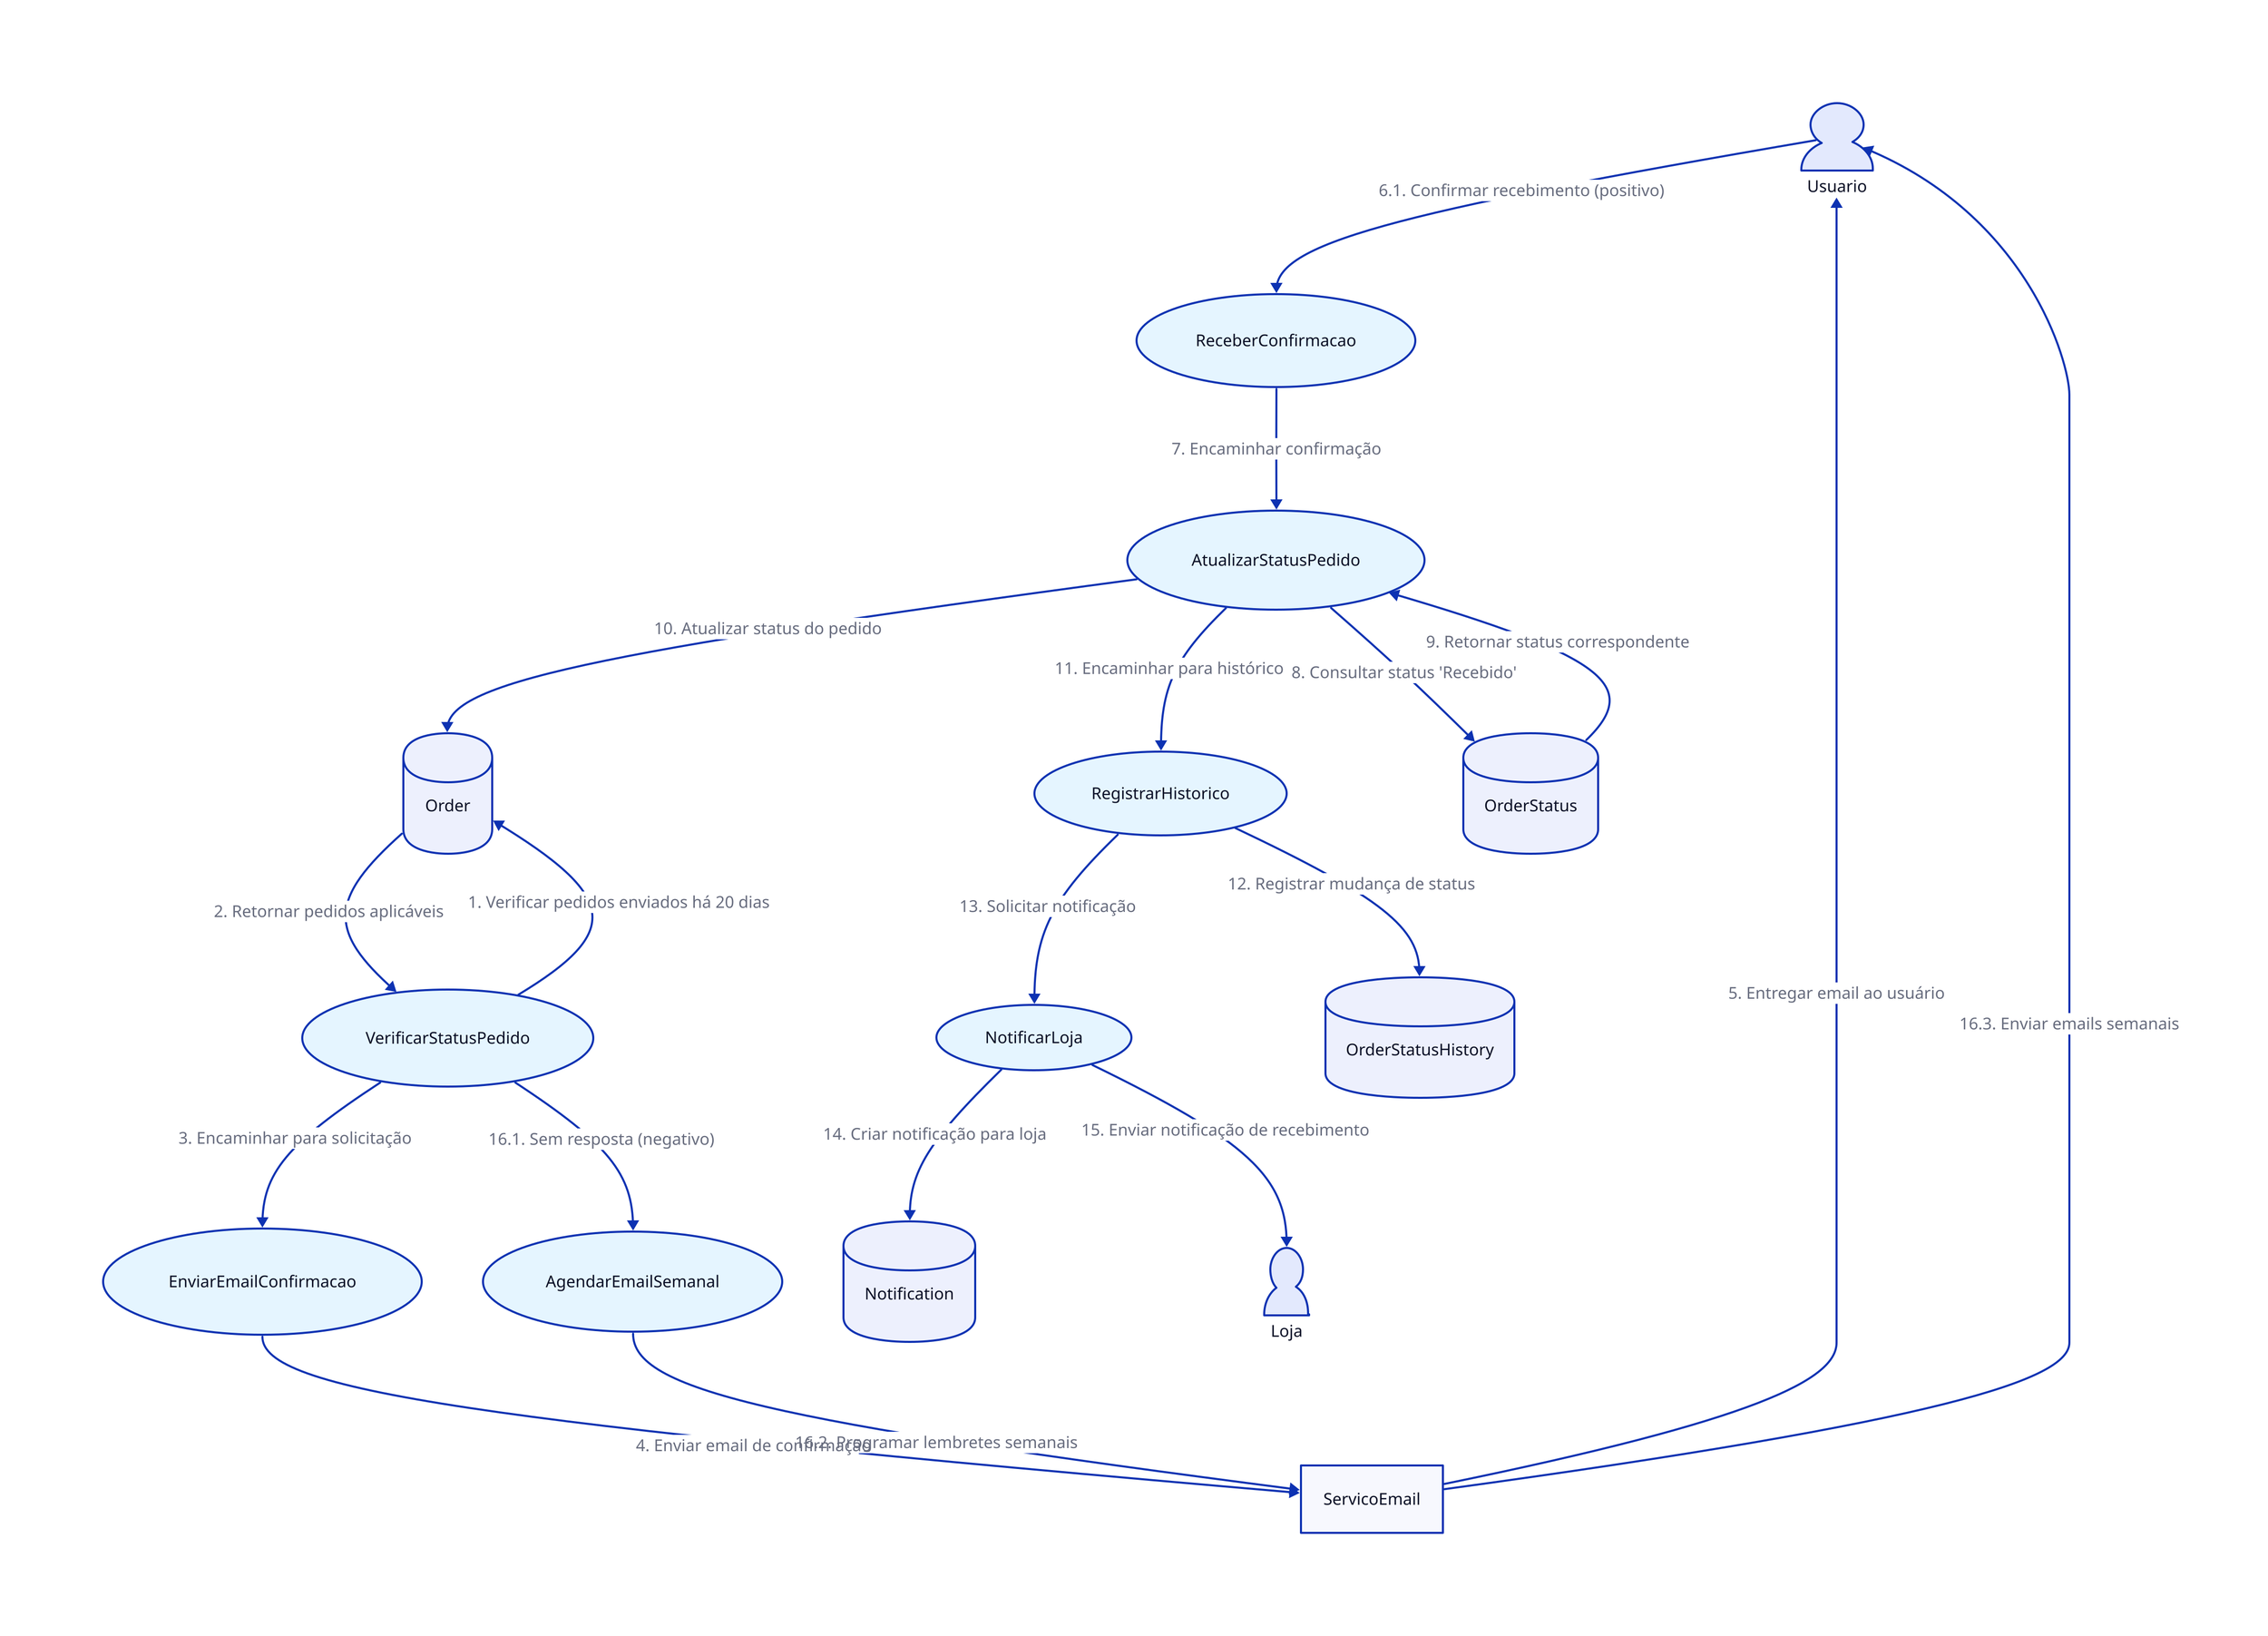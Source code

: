 Usuario: {
  shape: person
}

ServicoEmail: {
  shape: rectangle
}

VerificarStatusPedido: {
  shape: oval
  style.fill: "#E5F5FF"
}

EnviarEmailConfirmacao: {
  shape: oval
  style.fill: "#E5F5FF"
}

AgendarEmailSemanal: {
  shape: oval
  style.fill: "#E5F5FF"
}

ReceberConfirmacao: {
  shape: oval
  style.fill: "#E5F5FF"
}

AtualizarStatusPedido: {
  shape: oval
  style.fill: "#E5F5FF"
}

RegistrarHistorico: {
  shape: oval
  style.fill: "#E5F5FF"
}

NotificarLoja: {
  shape: oval
  style.fill: "#E5F5FF"
}

Order: {
  shape: cylinder
}

OrderStatus: {
  shape: cylinder
}

OrderStatusHistory: {
  shape: cylinder
}

Notification: {
  shape: cylinder
}

Loja: {
  shape: person
}

VerificarStatusPedido -> Order: "1. Verificar pedidos enviados há 20 dias"
Order -> VerificarStatusPedido: "2. Retornar pedidos aplicáveis"
VerificarStatusPedido -> EnviarEmailConfirmacao: "3. Encaminhar para solicitação"
EnviarEmailConfirmacao -> ServicoEmail: "4. Enviar email de confirmação"
ServicoEmail -> Usuario: "5. Entregar email ao usuário"
Usuario -> ReceberConfirmacao: "6.1. Confirmar recebimento (positivo)"
ReceberConfirmacao -> AtualizarStatusPedido: "7. Encaminhar confirmação"
AtualizarStatusPedido -> OrderStatus: "8. Consultar status 'Recebido'"
OrderStatus -> AtualizarStatusPedido: "9. Retornar status correspondente"
AtualizarStatusPedido -> Order: "10. Atualizar status do pedido"
AtualizarStatusPedido -> RegistrarHistorico: "11. Encaminhar para histórico"
RegistrarHistorico -> OrderStatusHistory: "12. Registrar mudança de status"
RegistrarHistorico -> NotificarLoja: "13. Solicitar notificação"
NotificarLoja -> Notification: "14. Criar notificação para loja"
NotificarLoja -> Loja: "15. Enviar notificação de recebimento"
VerificarStatusPedido -> AgendarEmailSemanal: "16.1. Sem resposta (negativo)"
AgendarEmailSemanal -> ServicoEmail: "16.2. Programar lembretes semanais"
ServicoEmail -> Usuario: "16.3. Enviar emails semanais"
